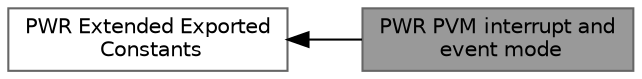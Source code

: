digraph "PWR PVM interrupt and event mode"
{
 // LATEX_PDF_SIZE
  bgcolor="transparent";
  edge [fontname=Helvetica,fontsize=10,labelfontname=Helvetica,labelfontsize=10];
  node [fontname=Helvetica,fontsize=10,shape=box,height=0.2,width=0.4];
  rankdir=LR;
  Node2 [label="PWR Extended Exported\l Constants",height=0.2,width=0.4,color="grey40", fillcolor="white", style="filled",URL="$group___p_w_r_ex___exported___constants.html",tooltip=" "];
  Node1 [label="PWR PVM interrupt and\l event mode",height=0.2,width=0.4,color="gray40", fillcolor="grey60", style="filled", fontcolor="black",tooltip=" "];
  Node2->Node1 [shape=plaintext, dir="back", style="solid"];
}
